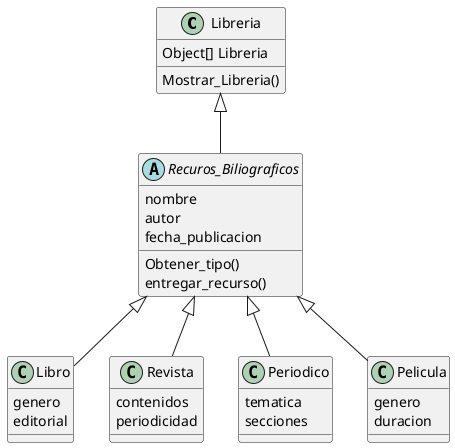 @startuml

    class Libreria{
        Object[] Libreria
        Mostrar_Libreria()
    }

    abstract Recuros_Biliograficos{
        nombre
        autor
        fecha_publicacion
        Obtener_tipo()
        entregar_recurso()
    }

    class Libro{
        genero
        editorial
    }

    class Revista{
        contenidos
        periodicidad
    }

    class Periodico{
        tematica
        secciones
    }

    class Pelicula{
        genero
        duracion
    }

    Libreria <|-- Recuros_Biliograficos
    Recuros_Biliograficos <|-- Libro
    Recuros_Biliograficos <|-- Revista
    Recuros_Biliograficos <|-- Periodico
    Recuros_Biliograficos <|-- Pelicula

@enduml